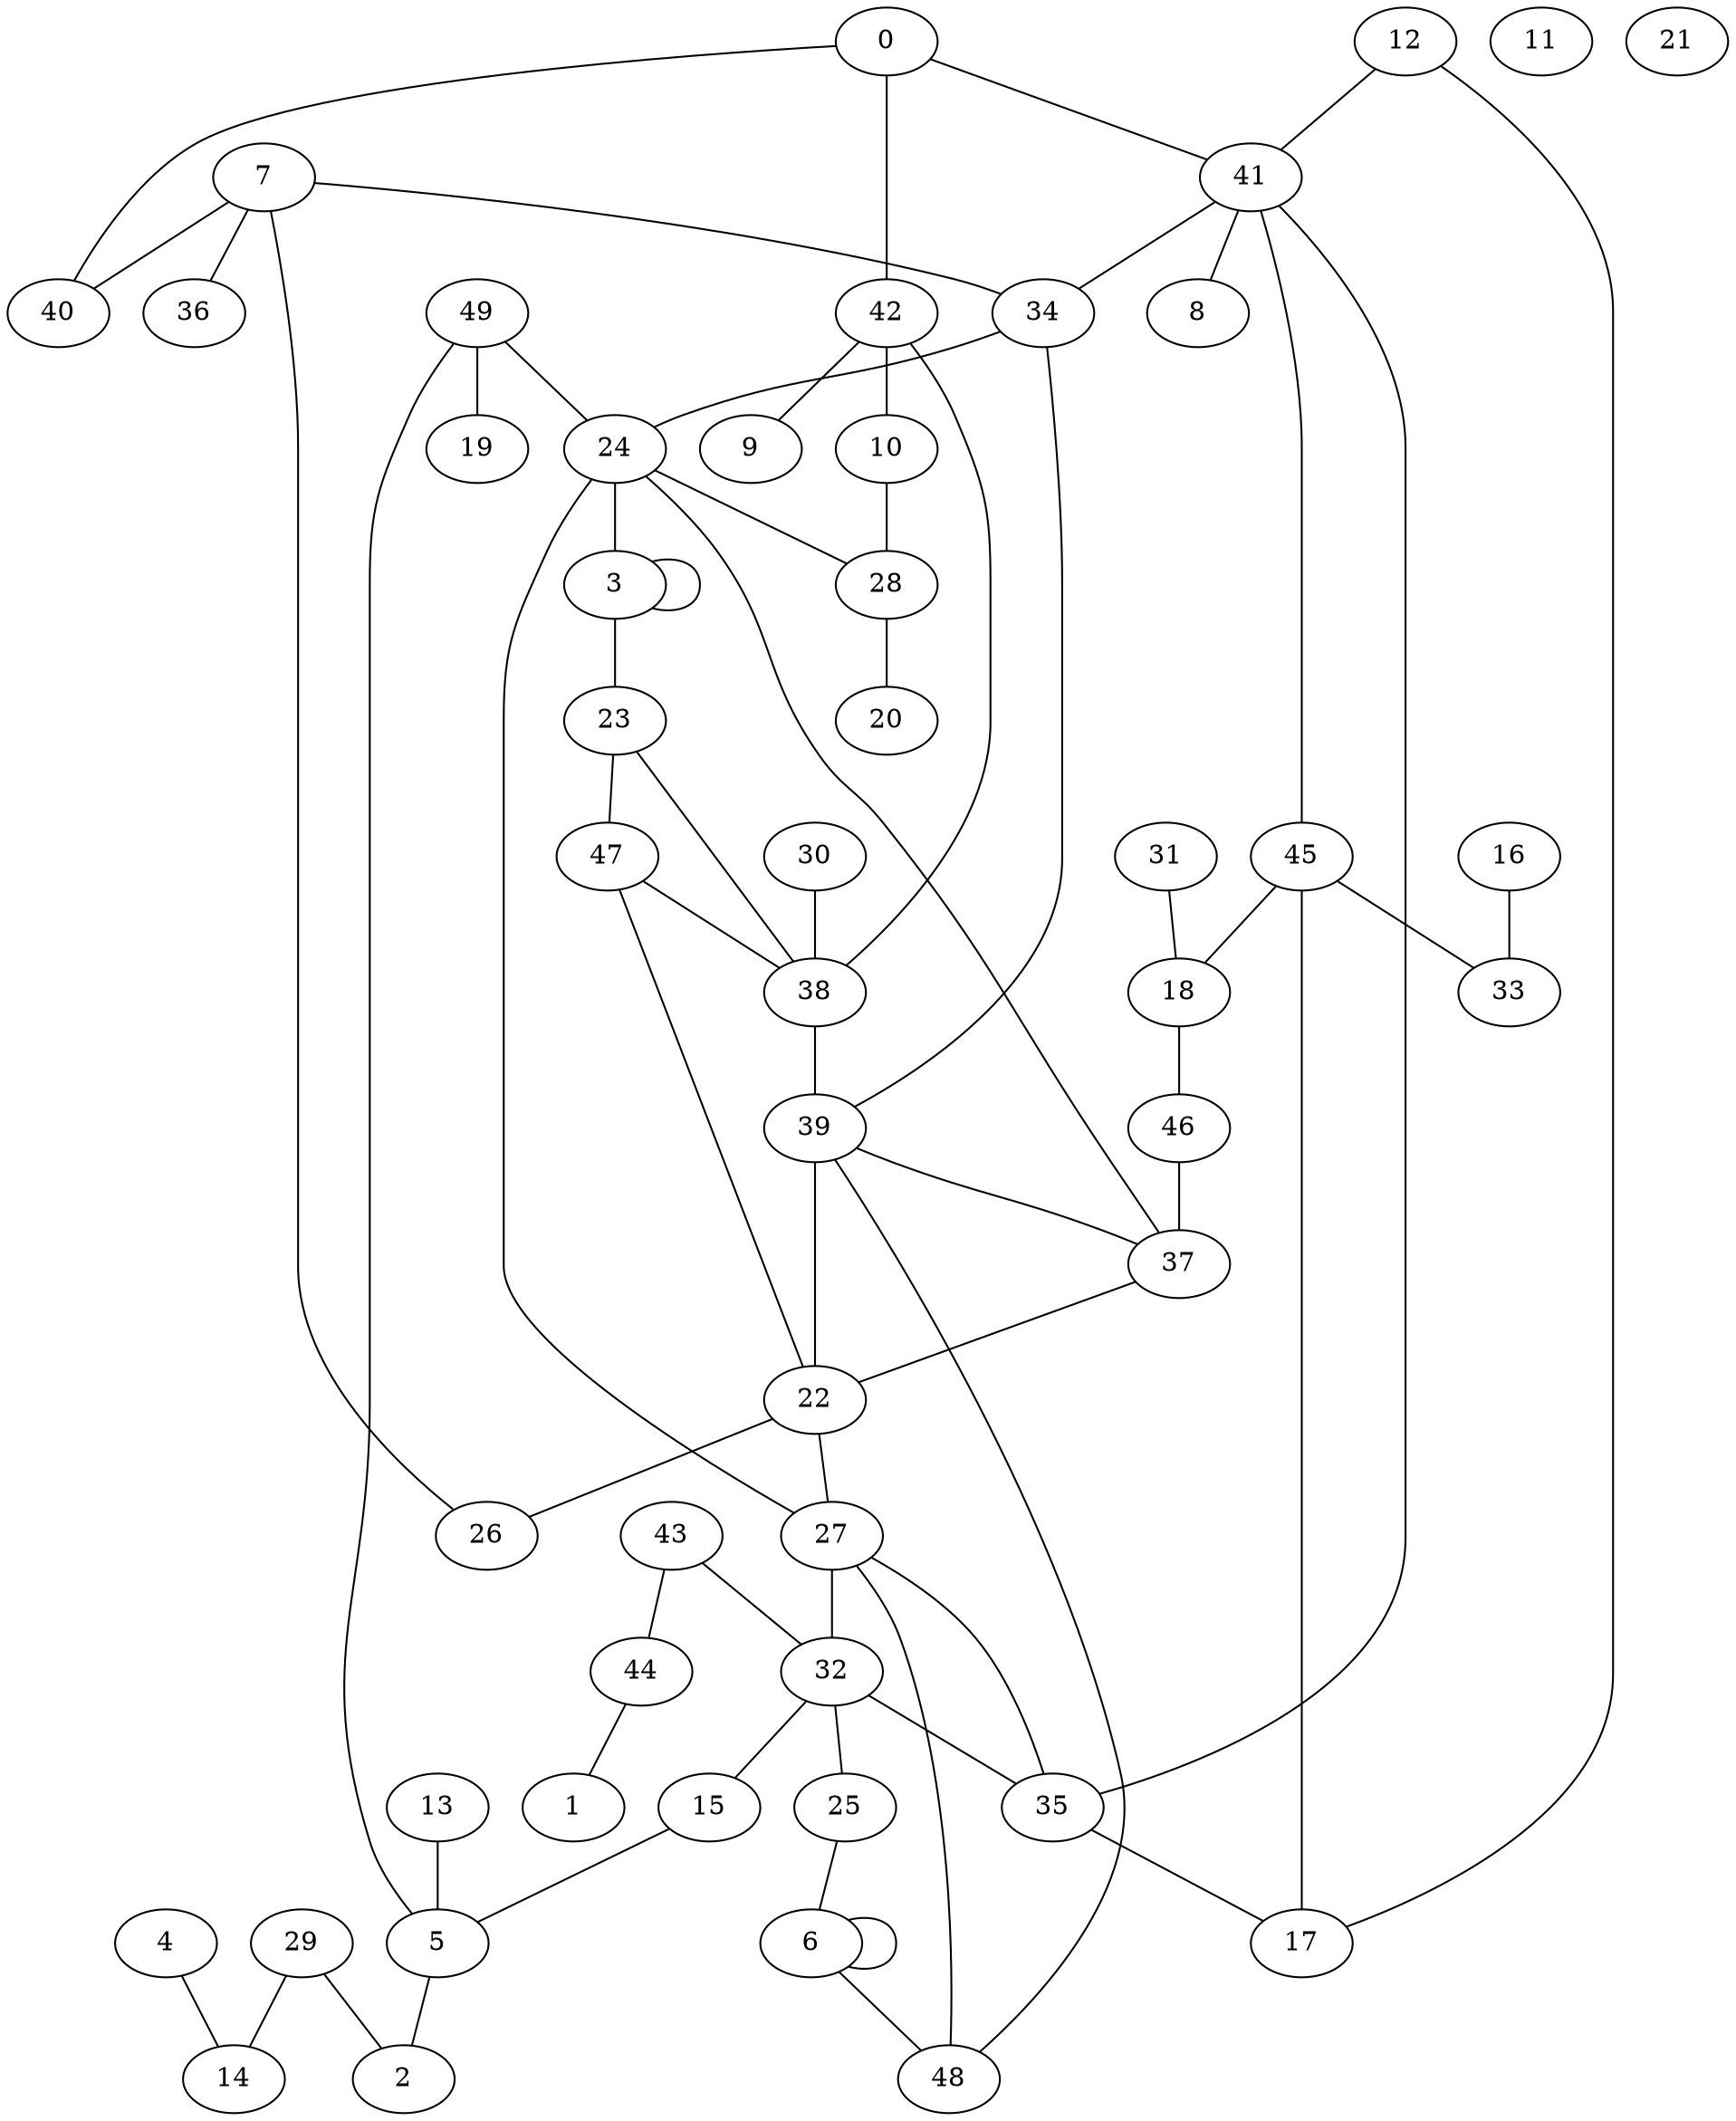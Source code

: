 graph G {
0;
1;
2;
3;
4;
5;
6;
7;
8;
9;
10;
11;
12;
13;
14;
15;
16;
17;
18;
19;
20;
21;
22;
23;
24;
25;
26;
27;
28;
29;
30;
31;
32;
33;
34;
35;
36;
37;
38;
39;
40;
41;
42;
43;
44;
45;
46;
47;
48;
49;
43--44 ;
32--35 ;
3--3 ;
43--32 ;
0--42 ;
37--22 ;
3--23 ;
5--2 ;
49--24 ;
28--20 ;
13--5 ;
34--39 ;
31--18 ;
41--45 ;
15--5 ;
46--37 ;
32--15 ;
22--26 ;
35--27 ;
16--33 ;
35--17 ;
12--41 ;
27--32 ;
24--37 ;
34--24 ;
41--35 ;
7--34 ;
23--47 ;
29--2 ;
45--33 ;
23--38 ;
47--38 ;
49--5 ;
42--9 ;
32--25 ;
24--28 ;
22--27 ;
48--39 ;
24--3 ;
6--48 ;
7--40 ;
41--34 ;
0--40 ;
25--6 ;
42--38 ;
0--41 ;
6--6 ;
45--18 ;
38--39 ;
45--17 ;
12--17 ;
39--37 ;
24--27 ;
44--1 ;
29--14 ;
4--14 ;
41--8 ;
7--36 ;
49--19 ;
30--38 ;
48--27 ;
10--28 ;
7--26 ;
22--39 ;
47--22 ;
42--10 ;
18--46 ;
}
